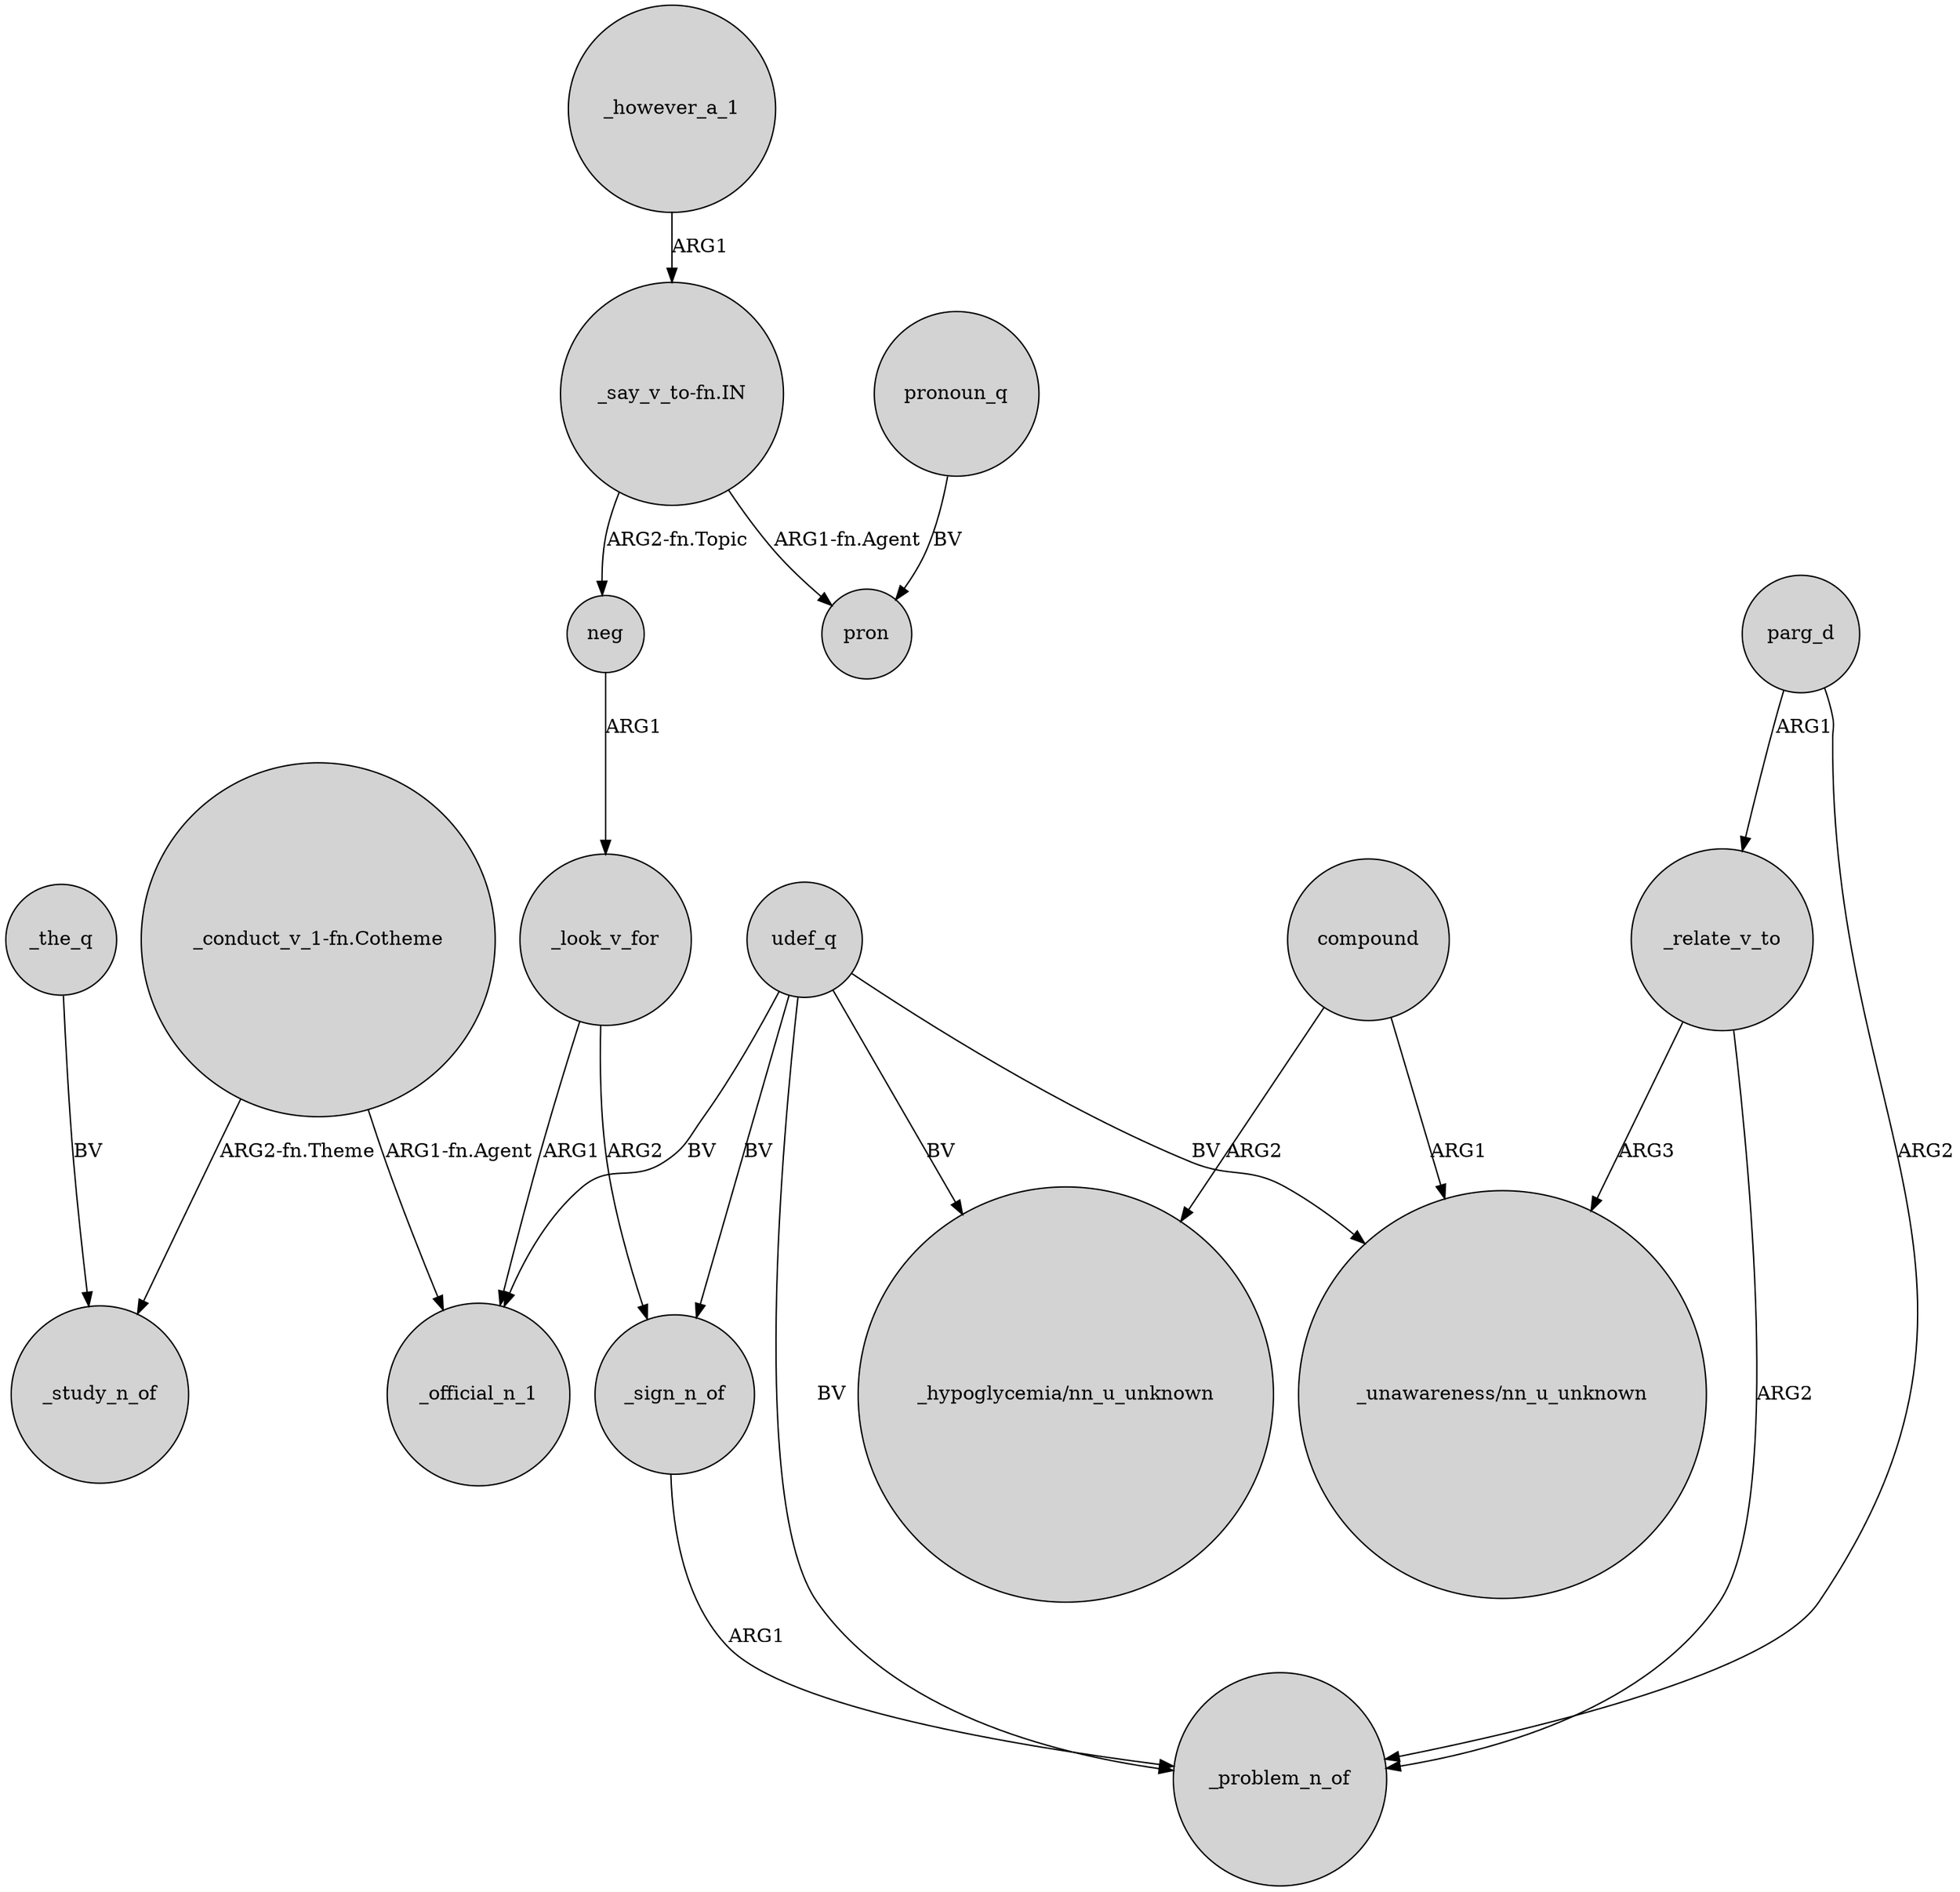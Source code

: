 digraph {
	node [shape=circle style=filled]
	_the_q -> _study_n_of [label=BV]
	_relate_v_to -> _problem_n_of [label=ARG2]
	parg_d -> _relate_v_to [label=ARG1]
	compound -> "_unawareness/nn_u_unknown" [label=ARG1]
	udef_q -> "_hypoglycemia/nn_u_unknown" [label=BV]
	udef_q -> _problem_n_of [label=BV]
	_however_a_1 -> "_say_v_to-fn.IN" [label=ARG1]
	_look_v_for -> _official_n_1 [label=ARG1]
	udef_q -> "_unawareness/nn_u_unknown" [label=BV]
	"_conduct_v_1-fn.Cotheme" -> _study_n_of [label="ARG2-fn.Theme"]
	pronoun_q -> pron [label=BV]
	udef_q -> _sign_n_of [label=BV]
	udef_q -> _official_n_1 [label=BV]
	_relate_v_to -> "_unawareness/nn_u_unknown" [label=ARG3]
	parg_d -> _problem_n_of [label=ARG2]
	"_conduct_v_1-fn.Cotheme" -> _official_n_1 [label="ARG1-fn.Agent"]
	"_say_v_to-fn.IN" -> pron [label="ARG1-fn.Agent"]
	"_say_v_to-fn.IN" -> neg [label="ARG2-fn.Topic"]
	_sign_n_of -> _problem_n_of [label=ARG1]
	compound -> "_hypoglycemia/nn_u_unknown" [label=ARG2]
	neg -> _look_v_for [label=ARG1]
	_look_v_for -> _sign_n_of [label=ARG2]
}
